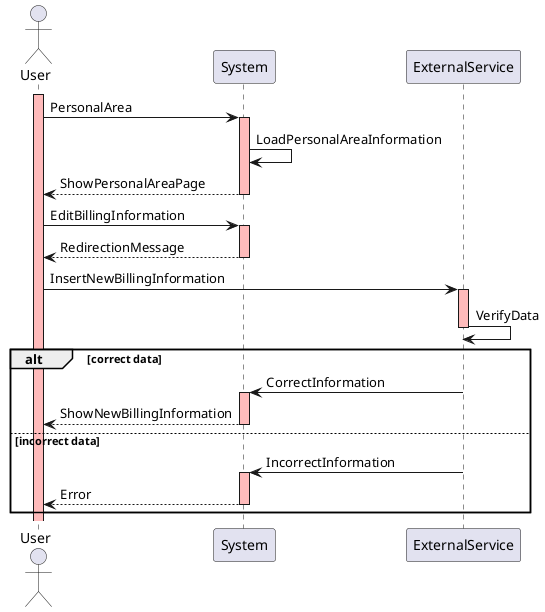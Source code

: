 @startuml

actor User
participant System
participant ExternalService

activate User #FFBBBB
User -> System: PersonalArea
activate System #FFBBBB
System -> System: LoadPersonalAreaInformation
System --> User: ShowPersonalAreaPage
deactivate System
User -> System: EditBillingInformation
activate System #FFBBBB
System --> User: RedirectionMessage
deactivate System
User -> ExternalService: InsertNewBillingInformation
activate ExternalService #FFBBBB
ExternalService -> ExternalService: VerifyData
deactivate ExternalService

alt correct data
  ExternalService -> System: CorrectInformation
  activate System #FFBBBB
  System --> User: ShowNewBillingInformation
  deactivate System
else incorrect data
  ExternalService -> System: IncorrectInformation
  activate System #FFBBBB
  System --> User: Error
  deactivate System
end

@enduml
